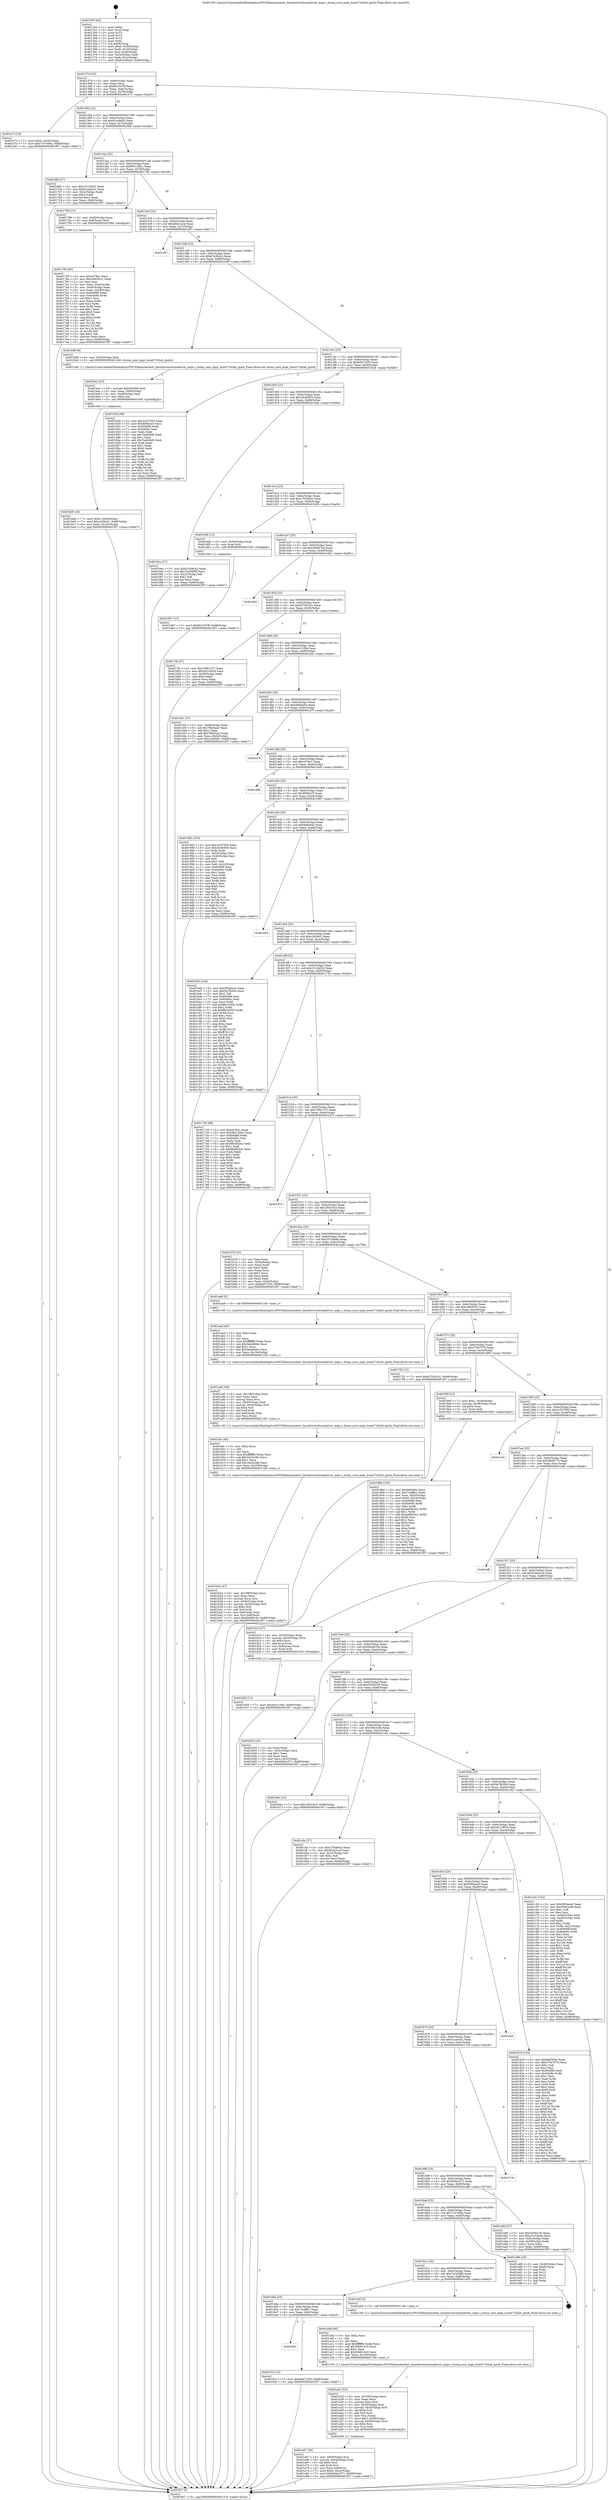 digraph "0x401350" {
  label = "0x401350 (/mnt/c/Users/mathe/Desktop/tcc/POCII/binaries/extr_linuxdriversbcmadriver_mips.c_bcma_core_mips_bcm47162a0_quirk_Final-ollvm.out::main(0))"
  labelloc = "t"
  node[shape=record]

  Entry [label="",width=0.3,height=0.3,shape=circle,fillcolor=black,style=filled]
  "0x40137d" [label="{
     0x40137d [23]\l
     | [instrs]\l
     &nbsp;&nbsp;0x40137d \<+3\>: mov -0x68(%rbp),%eax\l
     &nbsp;&nbsp;0x401380 \<+2\>: mov %eax,%ecx\l
     &nbsp;&nbsp;0x401382 \<+6\>: sub $0x801047ff,%ecx\l
     &nbsp;&nbsp;0x401388 \<+3\>: mov %eax,-0x6c(%rbp)\l
     &nbsp;&nbsp;0x40138b \<+3\>: mov %ecx,-0x70(%rbp)\l
     &nbsp;&nbsp;0x40138e \<+6\>: je 0000000000401e73 \<main+0xb23\>\l
  }"]
  "0x401e73" [label="{
     0x401e73 [19]\l
     | [instrs]\l
     &nbsp;&nbsp;0x401e73 \<+7\>: movl $0x0,-0x30(%rbp)\l
     &nbsp;&nbsp;0x401e7a \<+7\>: movl $0x7107e9fa,-0x68(%rbp)\l
     &nbsp;&nbsp;0x401e81 \<+5\>: jmp 0000000000401f07 \<main+0xbb7\>\l
  }"]
  "0x401394" [label="{
     0x401394 [22]\l
     | [instrs]\l
     &nbsp;&nbsp;0x401394 \<+5\>: jmp 0000000000401399 \<main+0x49\>\l
     &nbsp;&nbsp;0x401399 \<+3\>: mov -0x6c(%rbp),%eax\l
     &nbsp;&nbsp;0x40139c \<+5\>: sub $0x81ec9a43,%eax\l
     &nbsp;&nbsp;0x4013a1 \<+3\>: mov %eax,-0x74(%rbp)\l
     &nbsp;&nbsp;0x4013a4 \<+6\>: je 00000000004016fd \<main+0x3ad\>\l
  }"]
  Exit [label="",width=0.3,height=0.3,shape=circle,fillcolor=black,style=filled,peripheries=2]
  "0x4016fd" [label="{
     0x4016fd [27]\l
     | [instrs]\l
     &nbsp;&nbsp;0x4016fd \<+5\>: mov $0x15124622,%eax\l
     &nbsp;&nbsp;0x401702 \<+5\>: mov $0x61aa4cd1,%ecx\l
     &nbsp;&nbsp;0x401707 \<+3\>: mov -0x2c(%rbp),%edx\l
     &nbsp;&nbsp;0x40170a \<+3\>: cmp $0x2,%edx\l
     &nbsp;&nbsp;0x40170d \<+3\>: cmovne %ecx,%eax\l
     &nbsp;&nbsp;0x401710 \<+3\>: mov %eax,-0x68(%rbp)\l
     &nbsp;&nbsp;0x401713 \<+5\>: jmp 0000000000401f07 \<main+0xbb7\>\l
  }"]
  "0x4013aa" [label="{
     0x4013aa [22]\l
     | [instrs]\l
     &nbsp;&nbsp;0x4013aa \<+5\>: jmp 00000000004013af \<main+0x5f\>\l
     &nbsp;&nbsp;0x4013af \<+3\>: mov -0x6c(%rbp),%eax\l
     &nbsp;&nbsp;0x4013b2 \<+5\>: sub $0x9951282c,%eax\l
     &nbsp;&nbsp;0x4013b7 \<+3\>: mov %eax,-0x78(%rbp)\l
     &nbsp;&nbsp;0x4013ba \<+6\>: je 0000000000401788 \<main+0x438\>\l
  }"]
  "0x401f07" [label="{
     0x401f07 [5]\l
     | [instrs]\l
     &nbsp;&nbsp;0x401f07 \<+5\>: jmp 000000000040137d \<main+0x2d\>\l
  }"]
  "0x401350" [label="{
     0x401350 [45]\l
     | [instrs]\l
     &nbsp;&nbsp;0x401350 \<+1\>: push %rbp\l
     &nbsp;&nbsp;0x401351 \<+3\>: mov %rsp,%rbp\l
     &nbsp;&nbsp;0x401354 \<+2\>: push %r15\l
     &nbsp;&nbsp;0x401356 \<+2\>: push %r14\l
     &nbsp;&nbsp;0x401358 \<+2\>: push %r12\l
     &nbsp;&nbsp;0x40135a \<+1\>: push %rbx\l
     &nbsp;&nbsp;0x40135b \<+7\>: sub $0xf0,%rsp\l
     &nbsp;&nbsp;0x401362 \<+7\>: movl $0x0,-0x30(%rbp)\l
     &nbsp;&nbsp;0x401369 \<+3\>: mov %edi,-0x34(%rbp)\l
     &nbsp;&nbsp;0x40136c \<+4\>: mov %rsi,-0x40(%rbp)\l
     &nbsp;&nbsp;0x401370 \<+3\>: mov -0x34(%rbp),%edi\l
     &nbsp;&nbsp;0x401373 \<+3\>: mov %edi,-0x2c(%rbp)\l
     &nbsp;&nbsp;0x401376 \<+7\>: movl $0x81ec9a43,-0x68(%rbp)\l
  }"]
  "0x401d67" [label="{
     0x401d67 [12]\l
     | [instrs]\l
     &nbsp;&nbsp;0x401d67 \<+7\>: movl $0x801047ff,-0x68(%rbp)\l
     &nbsp;&nbsp;0x401d6e \<+5\>: jmp 0000000000401f07 \<main+0xbb7\>\l
  }"]
  "0x401788" [label="{
     0x401788 [13]\l
     | [instrs]\l
     &nbsp;&nbsp;0x401788 \<+4\>: mov -0x40(%rbp),%rax\l
     &nbsp;&nbsp;0x40178c \<+4\>: mov 0x8(%rax),%rdi\l
     &nbsp;&nbsp;0x401790 \<+5\>: call 0000000000401060 \<atoi@plt\>\l
     | [calls]\l
     &nbsp;&nbsp;0x401060 \{1\} (unknown)\l
  }"]
  "0x4013c0" [label="{
     0x4013c0 [22]\l
     | [instrs]\l
     &nbsp;&nbsp;0x4013c0 \<+5\>: jmp 00000000004013c5 \<main+0x75\>\l
     &nbsp;&nbsp;0x4013c5 \<+3\>: mov -0x6c(%rbp),%eax\l
     &nbsp;&nbsp;0x4013c8 \<+5\>: sub $0xa9b41ace,%eax\l
     &nbsp;&nbsp;0x4013cd \<+3\>: mov %eax,-0x7c(%rbp)\l
     &nbsp;&nbsp;0x4013d0 \<+6\>: je 0000000000401e67 \<main+0xb17\>\l
  }"]
  "0x401d30" [label="{
     0x401d30 [12]\l
     | [instrs]\l
     &nbsp;&nbsp;0x401d30 \<+7\>: movl $0xecb1109a,-0x68(%rbp)\l
     &nbsp;&nbsp;0x401d37 \<+5\>: jmp 0000000000401f07 \<main+0xbb7\>\l
  }"]
  "0x401e67" [label="{
     0x401e67\l
  }", style=dashed]
  "0x4013d6" [label="{
     0x4013d6 [22]\l
     | [instrs]\l
     &nbsp;&nbsp;0x4013d6 \<+5\>: jmp 00000000004013db \<main+0x8b\>\l
     &nbsp;&nbsp;0x4013db \<+3\>: mov -0x6c(%rbp),%eax\l
     &nbsp;&nbsp;0x4013de \<+5\>: sub $0xb7a38cb2,%eax\l
     &nbsp;&nbsp;0x4013e3 \<+3\>: mov %eax,-0x80(%rbp)\l
     &nbsp;&nbsp;0x4013e6 \<+6\>: je 0000000000401b99 \<main+0x849\>\l
  }"]
  "0x401bb9" [label="{
     0x401bb9 [25]\l
     | [instrs]\l
     &nbsp;&nbsp;0x401bb9 \<+7\>: movl $0x0,-0x64(%rbp)\l
     &nbsp;&nbsp;0x401bc0 \<+7\>: movl $0xc2d56d1,-0x68(%rbp)\l
     &nbsp;&nbsp;0x401bc7 \<+6\>: mov %eax,-0x10c(%rbp)\l
     &nbsp;&nbsp;0x401bcd \<+5\>: jmp 0000000000401f07 \<main+0xbb7\>\l
  }"]
  "0x401b99" [label="{
     0x401b99 [9]\l
     | [instrs]\l
     &nbsp;&nbsp;0x401b99 \<+4\>: mov -0x50(%rbp),%rdi\l
     &nbsp;&nbsp;0x401b9d \<+5\>: call 0000000000401240 \<bcma_core_mips_bcm47162a0_quirk\>\l
     | [calls]\l
     &nbsp;&nbsp;0x401240 \{1\} (/mnt/c/Users/mathe/Desktop/tcc/POCII/binaries/extr_linuxdriversbcmadriver_mips.c_bcma_core_mips_bcm47162a0_quirk_Final-ollvm.out::bcma_core_mips_bcm47162a0_quirk)\l
  }"]
  "0x4013ec" [label="{
     0x4013ec [25]\l
     | [instrs]\l
     &nbsp;&nbsp;0x4013ec \<+5\>: jmp 00000000004013f1 \<main+0xa1\>\l
     &nbsp;&nbsp;0x4013f1 \<+3\>: mov -0x6c(%rbp),%eax\l
     &nbsp;&nbsp;0x4013f4 \<+5\>: sub $0xbdd722f5,%eax\l
     &nbsp;&nbsp;0x4013f9 \<+6\>: mov %eax,-0x84(%rbp)\l
     &nbsp;&nbsp;0x4013ff \<+6\>: je 000000000040192b \<main+0x5db\>\l
  }"]
  "0x401ba2" [label="{
     0x401ba2 [23]\l
     | [instrs]\l
     &nbsp;&nbsp;0x401ba2 \<+10\>: movabs $0x4020b6,%rdi\l
     &nbsp;&nbsp;0x401bac \<+3\>: mov %eax,-0x60(%rbp)\l
     &nbsp;&nbsp;0x401baf \<+3\>: mov -0x60(%rbp),%esi\l
     &nbsp;&nbsp;0x401bb2 \<+2\>: mov $0x0,%al\l
     &nbsp;&nbsp;0x401bb4 \<+5\>: call 0000000000401040 \<printf@plt\>\l
     | [calls]\l
     &nbsp;&nbsp;0x401040 \{1\} (unknown)\l
  }"]
  "0x40192b" [label="{
     0x40192b [88]\l
     | [instrs]\l
     &nbsp;&nbsp;0x40192b \<+5\>: mov $0x3c557f30,%eax\l
     &nbsp;&nbsp;0x401930 \<+5\>: mov $0x800b425,%ecx\l
     &nbsp;&nbsp;0x401935 \<+7\>: mov 0x404068,%edx\l
     &nbsp;&nbsp;0x40193c \<+7\>: mov 0x40406c,%esi\l
     &nbsp;&nbsp;0x401943 \<+2\>: mov %edx,%edi\l
     &nbsp;&nbsp;0x401945 \<+6\>: sub $0x7ee8c6d0,%edi\l
     &nbsp;&nbsp;0x40194b \<+3\>: sub $0x1,%edi\l
     &nbsp;&nbsp;0x40194e \<+6\>: add $0x7ee8c6d0,%edi\l
     &nbsp;&nbsp;0x401954 \<+3\>: imul %edi,%edx\l
     &nbsp;&nbsp;0x401957 \<+3\>: and $0x1,%edx\l
     &nbsp;&nbsp;0x40195a \<+3\>: cmp $0x0,%edx\l
     &nbsp;&nbsp;0x40195d \<+4\>: sete %r8b\l
     &nbsp;&nbsp;0x401961 \<+3\>: cmp $0xa,%esi\l
     &nbsp;&nbsp;0x401964 \<+4\>: setl %r9b\l
     &nbsp;&nbsp;0x401968 \<+3\>: mov %r8b,%r10b\l
     &nbsp;&nbsp;0x40196b \<+3\>: and %r9b,%r10b\l
     &nbsp;&nbsp;0x40196e \<+3\>: xor %r9b,%r8b\l
     &nbsp;&nbsp;0x401971 \<+3\>: or %r8b,%r10b\l
     &nbsp;&nbsp;0x401974 \<+4\>: test $0x1,%r10b\l
     &nbsp;&nbsp;0x401978 \<+3\>: cmovne %ecx,%eax\l
     &nbsp;&nbsp;0x40197b \<+3\>: mov %eax,-0x68(%rbp)\l
     &nbsp;&nbsp;0x40197e \<+5\>: jmp 0000000000401f07 \<main+0xbb7\>\l
  }"]
  "0x401405" [label="{
     0x401405 [25]\l
     | [instrs]\l
     &nbsp;&nbsp;0x401405 \<+5\>: jmp 000000000040140a \<main+0xba\>\l
     &nbsp;&nbsp;0x40140a \<+3\>: mov -0x6c(%rbp),%eax\l
     &nbsp;&nbsp;0x40140d \<+5\>: sub $0xc0cd0835,%eax\l
     &nbsp;&nbsp;0x401412 \<+6\>: mov %eax,-0x88(%rbp)\l
     &nbsp;&nbsp;0x401418 \<+6\>: je 00000000004019ea \<main+0x69a\>\l
  }"]
  "0x401b24" [label="{
     0x401b24 [47]\l
     | [instrs]\l
     &nbsp;&nbsp;0x401b24 \<+6\>: mov -0x108(%rbp),%ecx\l
     &nbsp;&nbsp;0x401b2a \<+3\>: imul %eax,%ecx\l
     &nbsp;&nbsp;0x401b2d \<+3\>: movslq %ecx,%rsi\l
     &nbsp;&nbsp;0x401b30 \<+4\>: mov -0x50(%rbp),%rdi\l
     &nbsp;&nbsp;0x401b34 \<+4\>: movslq -0x54(%rbp),%r8\l
     &nbsp;&nbsp;0x401b38 \<+4\>: shl $0x4,%r8\l
     &nbsp;&nbsp;0x401b3c \<+3\>: add %r8,%rdi\l
     &nbsp;&nbsp;0x401b3f \<+4\>: mov 0x8(%rdi),%rdi\l
     &nbsp;&nbsp;0x401b43 \<+4\>: mov %rsi,0x8(%rdi)\l
     &nbsp;&nbsp;0x401b47 \<+7\>: movl $0x494d610e,-0x68(%rbp)\l
     &nbsp;&nbsp;0x401b4e \<+5\>: jmp 0000000000401f07 \<main+0xbb7\>\l
  }"]
  "0x4019ea" [label="{
     0x4019ea [27]\l
     | [instrs]\l
     &nbsp;&nbsp;0x4019ea \<+5\>: mov $0xb7a38cb2,%eax\l
     &nbsp;&nbsp;0x4019ef \<+5\>: mov $0x7a245fd9,%ecx\l
     &nbsp;&nbsp;0x4019f4 \<+3\>: mov -0x22(%rbp),%dl\l
     &nbsp;&nbsp;0x4019f7 \<+3\>: test $0x1,%dl\l
     &nbsp;&nbsp;0x4019fa \<+3\>: cmovne %ecx,%eax\l
     &nbsp;&nbsp;0x4019fd \<+3\>: mov %eax,-0x68(%rbp)\l
     &nbsp;&nbsp;0x401a00 \<+5\>: jmp 0000000000401f07 \<main+0xbb7\>\l
  }"]
  "0x40141e" [label="{
     0x40141e [25]\l
     | [instrs]\l
     &nbsp;&nbsp;0x40141e \<+5\>: jmp 0000000000401423 \<main+0xd3\>\l
     &nbsp;&nbsp;0x401423 \<+3\>: mov -0x6c(%rbp),%eax\l
     &nbsp;&nbsp;0x401426 \<+5\>: sub $0xc703d4e2,%eax\l
     &nbsp;&nbsp;0x40142b \<+6\>: mov %eax,-0x8c(%rbp)\l
     &nbsp;&nbsp;0x401431 \<+6\>: je 0000000000401d5b \<main+0xa0b\>\l
  }"]
  "0x401afc" [label="{
     0x401afc [40]\l
     | [instrs]\l
     &nbsp;&nbsp;0x401afc \<+5\>: mov $0x2,%ecx\l
     &nbsp;&nbsp;0x401b01 \<+1\>: cltd\l
     &nbsp;&nbsp;0x401b02 \<+2\>: idiv %ecx\l
     &nbsp;&nbsp;0x401b04 \<+6\>: imul $0xfffffffe,%edx,%ecx\l
     &nbsp;&nbsp;0x401b0a \<+6\>: sub $0x34c5e28e,%ecx\l
     &nbsp;&nbsp;0x401b10 \<+3\>: add $0x1,%ecx\l
     &nbsp;&nbsp;0x401b13 \<+6\>: add $0x34c5e28e,%ecx\l
     &nbsp;&nbsp;0x401b19 \<+6\>: mov %ecx,-0x108(%rbp)\l
     &nbsp;&nbsp;0x401b1f \<+5\>: call 0000000000401160 \<next_i\>\l
     | [calls]\l
     &nbsp;&nbsp;0x401160 \{1\} (/mnt/c/Users/mathe/Desktop/tcc/POCII/binaries/extr_linuxdriversbcmadriver_mips.c_bcma_core_mips_bcm47162a0_quirk_Final-ollvm.out::next_i)\l
  }"]
  "0x401d5b" [label="{
     0x401d5b [12]\l
     | [instrs]\l
     &nbsp;&nbsp;0x401d5b \<+4\>: mov -0x50(%rbp),%rax\l
     &nbsp;&nbsp;0x401d5f \<+3\>: mov %rax,%rdi\l
     &nbsp;&nbsp;0x401d62 \<+5\>: call 0000000000401030 \<free@plt\>\l
     | [calls]\l
     &nbsp;&nbsp;0x401030 \{1\} (unknown)\l
  }"]
  "0x401437" [label="{
     0x401437 [25]\l
     | [instrs]\l
     &nbsp;&nbsp;0x401437 \<+5\>: jmp 000000000040143c \<main+0xec\>\l
     &nbsp;&nbsp;0x40143c \<+3\>: mov -0x6c(%rbp),%eax\l
     &nbsp;&nbsp;0x40143f \<+5\>: sub $0xc80987ed,%eax\l
     &nbsp;&nbsp;0x401444 \<+6\>: mov %eax,-0x90(%rbp)\l
     &nbsp;&nbsp;0x40144a \<+6\>: je 0000000000401dd2 \<main+0xa82\>\l
  }"]
  "0x401ad5" [label="{
     0x401ad5 [39]\l
     | [instrs]\l
     &nbsp;&nbsp;0x401ad5 \<+6\>: mov -0x104(%rbp),%ecx\l
     &nbsp;&nbsp;0x401adb \<+3\>: imul %eax,%ecx\l
     &nbsp;&nbsp;0x401ade \<+3\>: movslq %ecx,%rsi\l
     &nbsp;&nbsp;0x401ae1 \<+4\>: mov -0x50(%rbp),%rdi\l
     &nbsp;&nbsp;0x401ae5 \<+4\>: movslq -0x54(%rbp),%r8\l
     &nbsp;&nbsp;0x401ae9 \<+4\>: shl $0x4,%r8\l
     &nbsp;&nbsp;0x401aed \<+3\>: add %r8,%rdi\l
     &nbsp;&nbsp;0x401af0 \<+4\>: mov 0x8(%rdi),%rdi\l
     &nbsp;&nbsp;0x401af4 \<+3\>: mov %rsi,(%rdi)\l
     &nbsp;&nbsp;0x401af7 \<+5\>: call 0000000000401160 \<next_i\>\l
     | [calls]\l
     &nbsp;&nbsp;0x401160 \{1\} (/mnt/c/Users/mathe/Desktop/tcc/POCII/binaries/extr_linuxdriversbcmadriver_mips.c_bcma_core_mips_bcm47162a0_quirk_Final-ollvm.out::next_i)\l
  }"]
  "0x401dd2" [label="{
     0x401dd2\l
  }", style=dashed]
  "0x401450" [label="{
     0x401450 [25]\l
     | [instrs]\l
     &nbsp;&nbsp;0x401450 \<+5\>: jmp 0000000000401455 \<main+0x105\>\l
     &nbsp;&nbsp;0x401455 \<+3\>: mov -0x6c(%rbp),%eax\l
     &nbsp;&nbsp;0x401458 \<+5\>: sub $0xd733b1b1,%eax\l
     &nbsp;&nbsp;0x40145d \<+6\>: mov %eax,-0x94(%rbp)\l
     &nbsp;&nbsp;0x401463 \<+6\>: je 00000000004017fe \<main+0x4ae\>\l
  }"]
  "0x401aad" [label="{
     0x401aad [40]\l
     | [instrs]\l
     &nbsp;&nbsp;0x401aad \<+5\>: mov $0x2,%ecx\l
     &nbsp;&nbsp;0x401ab2 \<+1\>: cltd\l
     &nbsp;&nbsp;0x401ab3 \<+2\>: idiv %ecx\l
     &nbsp;&nbsp;0x401ab5 \<+6\>: imul $0xfffffffe,%edx,%ecx\l
     &nbsp;&nbsp;0x401abb \<+6\>: sub $0x3ebd6b0e,%ecx\l
     &nbsp;&nbsp;0x401ac1 \<+3\>: add $0x1,%ecx\l
     &nbsp;&nbsp;0x401ac4 \<+6\>: add $0x3ebd6b0e,%ecx\l
     &nbsp;&nbsp;0x401aca \<+6\>: mov %ecx,-0x104(%rbp)\l
     &nbsp;&nbsp;0x401ad0 \<+5\>: call 0000000000401160 \<next_i\>\l
     | [calls]\l
     &nbsp;&nbsp;0x401160 \{1\} (/mnt/c/Users/mathe/Desktop/tcc/POCII/binaries/extr_linuxdriversbcmadriver_mips.c_bcma_core_mips_bcm47162a0_quirk_Final-ollvm.out::next_i)\l
  }"]
  "0x4017fe" [label="{
     0x4017fe [27]\l
     | [instrs]\l
     &nbsp;&nbsp;0x4017fe \<+5\>: mov $0x159b1107,%eax\l
     &nbsp;&nbsp;0x401803 \<+5\>: mov $0x5d1c3618,%ecx\l
     &nbsp;&nbsp;0x401808 \<+3\>: mov -0x28(%rbp),%edx\l
     &nbsp;&nbsp;0x40180b \<+3\>: cmp $0x0,%edx\l
     &nbsp;&nbsp;0x40180e \<+3\>: cmove %ecx,%eax\l
     &nbsp;&nbsp;0x401811 \<+3\>: mov %eax,-0x68(%rbp)\l
     &nbsp;&nbsp;0x401814 \<+5\>: jmp 0000000000401f07 \<main+0xbb7\>\l
  }"]
  "0x401469" [label="{
     0x401469 [25]\l
     | [instrs]\l
     &nbsp;&nbsp;0x401469 \<+5\>: jmp 000000000040146e \<main+0x11e\>\l
     &nbsp;&nbsp;0x40146e \<+3\>: mov -0x6c(%rbp),%eax\l
     &nbsp;&nbsp;0x401471 \<+5\>: sub $0xecb1109a,%eax\l
     &nbsp;&nbsp;0x401476 \<+6\>: mov %eax,-0x98(%rbp)\l
     &nbsp;&nbsp;0x40147c \<+6\>: je 0000000000401d3c \<main+0x9ec\>\l
  }"]
  "0x401a67" [label="{
     0x401a67 [38]\l
     | [instrs]\l
     &nbsp;&nbsp;0x401a67 \<+4\>: mov -0x50(%rbp),%rsi\l
     &nbsp;&nbsp;0x401a6b \<+4\>: movslq -0x54(%rbp),%rdi\l
     &nbsp;&nbsp;0x401a6f \<+4\>: shl $0x4,%rdi\l
     &nbsp;&nbsp;0x401a73 \<+3\>: add %rdi,%rsi\l
     &nbsp;&nbsp;0x401a76 \<+4\>: mov %rax,0x8(%rsi)\l
     &nbsp;&nbsp;0x401a7a \<+7\>: movl $0x0,-0x5c(%rbp)\l
     &nbsp;&nbsp;0x401a81 \<+7\>: movl $0x649a1071,-0x68(%rbp)\l
     &nbsp;&nbsp;0x401a88 \<+5\>: jmp 0000000000401f07 \<main+0xbb7\>\l
  }"]
  "0x401d3c" [label="{
     0x401d3c [31]\l
     | [instrs]\l
     &nbsp;&nbsp;0x401d3c \<+3\>: mov -0x64(%rbp),%eax\l
     &nbsp;&nbsp;0x401d3f \<+5\>: sub $0x7f6d5aa3,%eax\l
     &nbsp;&nbsp;0x401d44 \<+3\>: add $0x1,%eax\l
     &nbsp;&nbsp;0x401d47 \<+5\>: add $0x7f6d5aa3,%eax\l
     &nbsp;&nbsp;0x401d4c \<+3\>: mov %eax,-0x64(%rbp)\l
     &nbsp;&nbsp;0x401d4f \<+7\>: movl $0xc2d56d1,-0x68(%rbp)\l
     &nbsp;&nbsp;0x401d56 \<+5\>: jmp 0000000000401f07 \<main+0xbb7\>\l
  }"]
  "0x401482" [label="{
     0x401482 [25]\l
     | [instrs]\l
     &nbsp;&nbsp;0x401482 \<+5\>: jmp 0000000000401487 \<main+0x137\>\l
     &nbsp;&nbsp;0x401487 \<+3\>: mov -0x6c(%rbp),%eax\l
     &nbsp;&nbsp;0x40148a \<+5\>: sub $0xefd56abe,%eax\l
     &nbsp;&nbsp;0x40148f \<+6\>: mov %eax,-0x9c(%rbp)\l
     &nbsp;&nbsp;0x401495 \<+6\>: je 0000000000401d7f \<main+0xa2f\>\l
  }"]
  "0x401a32" [label="{
     0x401a32 [53]\l
     | [instrs]\l
     &nbsp;&nbsp;0x401a32 \<+6\>: mov -0x100(%rbp),%ecx\l
     &nbsp;&nbsp;0x401a38 \<+3\>: imul %eax,%ecx\l
     &nbsp;&nbsp;0x401a3b \<+3\>: movslq %ecx,%rsi\l
     &nbsp;&nbsp;0x401a3e \<+4\>: mov -0x50(%rbp),%rdi\l
     &nbsp;&nbsp;0x401a42 \<+4\>: movslq -0x54(%rbp),%r8\l
     &nbsp;&nbsp;0x401a46 \<+4\>: shl $0x4,%r8\l
     &nbsp;&nbsp;0x401a4a \<+3\>: add %r8,%rdi\l
     &nbsp;&nbsp;0x401a4d \<+3\>: mov %rsi,(%rdi)\l
     &nbsp;&nbsp;0x401a50 \<+7\>: movl $0x1,-0x58(%rbp)\l
     &nbsp;&nbsp;0x401a57 \<+4\>: movslq -0x58(%rbp),%rsi\l
     &nbsp;&nbsp;0x401a5b \<+4\>: shl $0x4,%rsi\l
     &nbsp;&nbsp;0x401a5f \<+3\>: mov %rsi,%rdi\l
     &nbsp;&nbsp;0x401a62 \<+5\>: call 0000000000401050 \<malloc@plt\>\l
     | [calls]\l
     &nbsp;&nbsp;0x401050 \{1\} (unknown)\l
  }"]
  "0x401d7f" [label="{
     0x401d7f\l
  }", style=dashed]
  "0x40149b" [label="{
     0x40149b [25]\l
     | [instrs]\l
     &nbsp;&nbsp;0x40149b \<+5\>: jmp 00000000004014a0 \<main+0x150\>\l
     &nbsp;&nbsp;0x4014a0 \<+3\>: mov -0x6c(%rbp),%eax\l
     &nbsp;&nbsp;0x4014a3 \<+5\>: sub $0xc979e1,%eax\l
     &nbsp;&nbsp;0x4014a8 \<+6\>: mov %eax,-0xa0(%rbp)\l
     &nbsp;&nbsp;0x4014ae \<+6\>: je 0000000000401e99 \<main+0xb49\>\l
  }"]
  "0x401a0a" [label="{
     0x401a0a [40]\l
     | [instrs]\l
     &nbsp;&nbsp;0x401a0a \<+5\>: mov $0x2,%ecx\l
     &nbsp;&nbsp;0x401a0f \<+1\>: cltd\l
     &nbsp;&nbsp;0x401a10 \<+2\>: idiv %ecx\l
     &nbsp;&nbsp;0x401a12 \<+6\>: imul $0xfffffffe,%edx,%ecx\l
     &nbsp;&nbsp;0x401a18 \<+6\>: sub $0x50b8141d,%ecx\l
     &nbsp;&nbsp;0x401a1e \<+3\>: add $0x1,%ecx\l
     &nbsp;&nbsp;0x401a21 \<+6\>: add $0x50b8141d,%ecx\l
     &nbsp;&nbsp;0x401a27 \<+6\>: mov %ecx,-0x100(%rbp)\l
     &nbsp;&nbsp;0x401a2d \<+5\>: call 0000000000401160 \<next_i\>\l
     | [calls]\l
     &nbsp;&nbsp;0x401160 \{1\} (/mnt/c/Users/mathe/Desktop/tcc/POCII/binaries/extr_linuxdriversbcmadriver_mips.c_bcma_core_mips_bcm47162a0_quirk_Final-ollvm.out::next_i)\l
  }"]
  "0x401e99" [label="{
     0x401e99\l
  }", style=dashed]
  "0x4014b4" [label="{
     0x4014b4 [25]\l
     | [instrs]\l
     &nbsp;&nbsp;0x4014b4 \<+5\>: jmp 00000000004014b9 \<main+0x169\>\l
     &nbsp;&nbsp;0x4014b9 \<+3\>: mov -0x6c(%rbp),%eax\l
     &nbsp;&nbsp;0x4014bc \<+5\>: sub $0x800b425,%eax\l
     &nbsp;&nbsp;0x4014c1 \<+6\>: mov %eax,-0xa4(%rbp)\l
     &nbsp;&nbsp;0x4014c7 \<+6\>: je 0000000000401983 \<main+0x633\>\l
  }"]
  "0x4016f3" [label="{
     0x4016f3\l
  }", style=dashed]
  "0x401983" [label="{
     0x401983 [103]\l
     | [instrs]\l
     &nbsp;&nbsp;0x401983 \<+5\>: mov $0x3c557f30,%eax\l
     &nbsp;&nbsp;0x401988 \<+5\>: mov $0xc0cd0835,%ecx\l
     &nbsp;&nbsp;0x40198d \<+2\>: xor %edx,%edx\l
     &nbsp;&nbsp;0x40198f \<+3\>: mov -0x54(%rbp),%esi\l
     &nbsp;&nbsp;0x401992 \<+3\>: cmp -0x48(%rbp),%esi\l
     &nbsp;&nbsp;0x401995 \<+4\>: setl %dil\l
     &nbsp;&nbsp;0x401999 \<+4\>: and $0x1,%dil\l
     &nbsp;&nbsp;0x40199d \<+4\>: mov %dil,-0x22(%rbp)\l
     &nbsp;&nbsp;0x4019a1 \<+7\>: mov 0x404068,%esi\l
     &nbsp;&nbsp;0x4019a8 \<+8\>: mov 0x40406c,%r8d\l
     &nbsp;&nbsp;0x4019b0 \<+3\>: sub $0x1,%edx\l
     &nbsp;&nbsp;0x4019b3 \<+3\>: mov %esi,%r9d\l
     &nbsp;&nbsp;0x4019b6 \<+3\>: add %edx,%r9d\l
     &nbsp;&nbsp;0x4019b9 \<+4\>: imul %r9d,%esi\l
     &nbsp;&nbsp;0x4019bd \<+3\>: and $0x1,%esi\l
     &nbsp;&nbsp;0x4019c0 \<+3\>: cmp $0x0,%esi\l
     &nbsp;&nbsp;0x4019c3 \<+4\>: sete %dil\l
     &nbsp;&nbsp;0x4019c7 \<+4\>: cmp $0xa,%r8d\l
     &nbsp;&nbsp;0x4019cb \<+4\>: setl %r10b\l
     &nbsp;&nbsp;0x4019cf \<+3\>: mov %dil,%r11b\l
     &nbsp;&nbsp;0x4019d2 \<+3\>: and %r10b,%r11b\l
     &nbsp;&nbsp;0x4019d5 \<+3\>: xor %r10b,%dil\l
     &nbsp;&nbsp;0x4019d8 \<+3\>: or %dil,%r11b\l
     &nbsp;&nbsp;0x4019db \<+4\>: test $0x1,%r11b\l
     &nbsp;&nbsp;0x4019df \<+3\>: cmovne %ecx,%eax\l
     &nbsp;&nbsp;0x4019e2 \<+3\>: mov %eax,-0x68(%rbp)\l
     &nbsp;&nbsp;0x4019e5 \<+5\>: jmp 0000000000401f07 \<main+0xbb7\>\l
  }"]
  "0x4014cd" [label="{
     0x4014cd [25]\l
     | [instrs]\l
     &nbsp;&nbsp;0x4014cd \<+5\>: jmp 00000000004014d2 \<main+0x182\>\l
     &nbsp;&nbsp;0x4014d2 \<+3\>: mov -0x6c(%rbp),%eax\l
     &nbsp;&nbsp;0x4014d5 \<+5\>: sub $0x9a8364c,%eax\l
     &nbsp;&nbsp;0x4014da \<+6\>: mov %eax,-0xa8(%rbp)\l
     &nbsp;&nbsp;0x4014e0 \<+6\>: je 0000000000401eb5 \<main+0xb65\>\l
  }"]
  "0x40191f" [label="{
     0x40191f [12]\l
     | [instrs]\l
     &nbsp;&nbsp;0x40191f \<+7\>: movl $0xbdd722f5,-0x68(%rbp)\l
     &nbsp;&nbsp;0x401926 \<+5\>: jmp 0000000000401f07 \<main+0xbb7\>\l
  }"]
  "0x401eb5" [label="{
     0x401eb5\l
  }", style=dashed]
  "0x4014e6" [label="{
     0x4014e6 [25]\l
     | [instrs]\l
     &nbsp;&nbsp;0x4014e6 \<+5\>: jmp 00000000004014eb \<main+0x19b\>\l
     &nbsp;&nbsp;0x4014eb \<+3\>: mov -0x6c(%rbp),%eax\l
     &nbsp;&nbsp;0x4014ee \<+5\>: sub $0xc2d56d1,%eax\l
     &nbsp;&nbsp;0x4014f3 \<+6\>: mov %eax,-0xac(%rbp)\l
     &nbsp;&nbsp;0x4014f9 \<+6\>: je 0000000000401bd2 \<main+0x882\>\l
  }"]
  "0x4016da" [label="{
     0x4016da [25]\l
     | [instrs]\l
     &nbsp;&nbsp;0x4016da \<+5\>: jmp 00000000004016df \<main+0x38f\>\l
     &nbsp;&nbsp;0x4016df \<+3\>: mov -0x6c(%rbp),%eax\l
     &nbsp;&nbsp;0x4016e2 \<+5\>: sub $0x7cc8ffc1,%eax\l
     &nbsp;&nbsp;0x4016e7 \<+6\>: mov %eax,-0xfc(%rbp)\l
     &nbsp;&nbsp;0x4016ed \<+6\>: je 000000000040191f \<main+0x5cf\>\l
  }"]
  "0x401bd2" [label="{
     0x401bd2 [144]\l
     | [instrs]\l
     &nbsp;&nbsp;0x401bd2 \<+5\>: mov $0x5f55eea2,%eax\l
     &nbsp;&nbsp;0x401bd7 \<+5\>: mov $0x5a7fb304,%ecx\l
     &nbsp;&nbsp;0x401bdc \<+2\>: mov $0x1,%dl\l
     &nbsp;&nbsp;0x401bde \<+7\>: mov 0x404068,%esi\l
     &nbsp;&nbsp;0x401be5 \<+7\>: mov 0x40406c,%edi\l
     &nbsp;&nbsp;0x401bec \<+3\>: mov %esi,%r8d\l
     &nbsp;&nbsp;0x401bef \<+7\>: add $0xf8e1b505,%r8d\l
     &nbsp;&nbsp;0x401bf6 \<+4\>: sub $0x1,%r8d\l
     &nbsp;&nbsp;0x401bfa \<+7\>: sub $0xf8e1b505,%r8d\l
     &nbsp;&nbsp;0x401c01 \<+4\>: imul %r8d,%esi\l
     &nbsp;&nbsp;0x401c05 \<+3\>: and $0x1,%esi\l
     &nbsp;&nbsp;0x401c08 \<+3\>: cmp $0x0,%esi\l
     &nbsp;&nbsp;0x401c0b \<+4\>: sete %r9b\l
     &nbsp;&nbsp;0x401c0f \<+3\>: cmp $0xa,%edi\l
     &nbsp;&nbsp;0x401c12 \<+4\>: setl %r10b\l
     &nbsp;&nbsp;0x401c16 \<+3\>: mov %r9b,%r11b\l
     &nbsp;&nbsp;0x401c19 \<+4\>: xor $0xff,%r11b\l
     &nbsp;&nbsp;0x401c1d \<+3\>: mov %r10b,%bl\l
     &nbsp;&nbsp;0x401c20 \<+3\>: xor $0xff,%bl\l
     &nbsp;&nbsp;0x401c23 \<+3\>: xor $0x1,%dl\l
     &nbsp;&nbsp;0x401c26 \<+3\>: mov %r11b,%r14b\l
     &nbsp;&nbsp;0x401c29 \<+4\>: and $0xff,%r14b\l
     &nbsp;&nbsp;0x401c2d \<+3\>: and %dl,%r9b\l
     &nbsp;&nbsp;0x401c30 \<+3\>: mov %bl,%r15b\l
     &nbsp;&nbsp;0x401c33 \<+4\>: and $0xff,%r15b\l
     &nbsp;&nbsp;0x401c37 \<+3\>: and %dl,%r10b\l
     &nbsp;&nbsp;0x401c3a \<+3\>: or %r9b,%r14b\l
     &nbsp;&nbsp;0x401c3d \<+3\>: or %r10b,%r15b\l
     &nbsp;&nbsp;0x401c40 \<+3\>: xor %r15b,%r14b\l
     &nbsp;&nbsp;0x401c43 \<+3\>: or %bl,%r11b\l
     &nbsp;&nbsp;0x401c46 \<+4\>: xor $0xff,%r11b\l
     &nbsp;&nbsp;0x401c4a \<+3\>: or $0x1,%dl\l
     &nbsp;&nbsp;0x401c4d \<+3\>: and %dl,%r11b\l
     &nbsp;&nbsp;0x401c50 \<+3\>: or %r11b,%r14b\l
     &nbsp;&nbsp;0x401c53 \<+4\>: test $0x1,%r14b\l
     &nbsp;&nbsp;0x401c57 \<+3\>: cmovne %ecx,%eax\l
     &nbsp;&nbsp;0x401c5a \<+3\>: mov %eax,-0x68(%rbp)\l
     &nbsp;&nbsp;0x401c5d \<+5\>: jmp 0000000000401f07 \<main+0xbb7\>\l
  }"]
  "0x4014ff" [label="{
     0x4014ff [25]\l
     | [instrs]\l
     &nbsp;&nbsp;0x4014ff \<+5\>: jmp 0000000000401504 \<main+0x1b4\>\l
     &nbsp;&nbsp;0x401504 \<+3\>: mov -0x6c(%rbp),%eax\l
     &nbsp;&nbsp;0x401507 \<+5\>: sub $0x15124622,%eax\l
     &nbsp;&nbsp;0x40150c \<+6\>: mov %eax,-0xb0(%rbp)\l
     &nbsp;&nbsp;0x401512 \<+6\>: je 0000000000401730 \<main+0x3e0\>\l
  }"]
  "0x401a05" [label="{
     0x401a05 [5]\l
     | [instrs]\l
     &nbsp;&nbsp;0x401a05 \<+5\>: call 0000000000401160 \<next_i\>\l
     | [calls]\l
     &nbsp;&nbsp;0x401160 \{1\} (/mnt/c/Users/mathe/Desktop/tcc/POCII/binaries/extr_linuxdriversbcmadriver_mips.c_bcma_core_mips_bcm47162a0_quirk_Final-ollvm.out::next_i)\l
  }"]
  "0x401730" [label="{
     0x401730 [88]\l
     | [instrs]\l
     &nbsp;&nbsp;0x401730 \<+5\>: mov $0xc979e1,%eax\l
     &nbsp;&nbsp;0x401735 \<+5\>: mov $0x9951282c,%ecx\l
     &nbsp;&nbsp;0x40173a \<+7\>: mov 0x404068,%edx\l
     &nbsp;&nbsp;0x401741 \<+7\>: mov 0x40406c,%esi\l
     &nbsp;&nbsp;0x401748 \<+2\>: mov %edx,%edi\l
     &nbsp;&nbsp;0x40174a \<+6\>: add $0x884562dc,%edi\l
     &nbsp;&nbsp;0x401750 \<+3\>: sub $0x1,%edi\l
     &nbsp;&nbsp;0x401753 \<+6\>: sub $0x884562dc,%edi\l
     &nbsp;&nbsp;0x401759 \<+3\>: imul %edi,%edx\l
     &nbsp;&nbsp;0x40175c \<+3\>: and $0x1,%edx\l
     &nbsp;&nbsp;0x40175f \<+3\>: cmp $0x0,%edx\l
     &nbsp;&nbsp;0x401762 \<+4\>: sete %r8b\l
     &nbsp;&nbsp;0x401766 \<+3\>: cmp $0xa,%esi\l
     &nbsp;&nbsp;0x401769 \<+4\>: setl %r9b\l
     &nbsp;&nbsp;0x40176d \<+3\>: mov %r8b,%r10b\l
     &nbsp;&nbsp;0x401770 \<+3\>: and %r9b,%r10b\l
     &nbsp;&nbsp;0x401773 \<+3\>: xor %r9b,%r8b\l
     &nbsp;&nbsp;0x401776 \<+3\>: or %r8b,%r10b\l
     &nbsp;&nbsp;0x401779 \<+4\>: test $0x1,%r10b\l
     &nbsp;&nbsp;0x40177d \<+3\>: cmovne %ecx,%eax\l
     &nbsp;&nbsp;0x401780 \<+3\>: mov %eax,-0x68(%rbp)\l
     &nbsp;&nbsp;0x401783 \<+5\>: jmp 0000000000401f07 \<main+0xbb7\>\l
  }"]
  "0x401518" [label="{
     0x401518 [25]\l
     | [instrs]\l
     &nbsp;&nbsp;0x401518 \<+5\>: jmp 000000000040151d \<main+0x1cd\>\l
     &nbsp;&nbsp;0x40151d \<+3\>: mov -0x6c(%rbp),%eax\l
     &nbsp;&nbsp;0x401520 \<+5\>: sub $0x159b1107,%eax\l
     &nbsp;&nbsp;0x401525 \<+6\>: mov %eax,-0xb4(%rbp)\l
     &nbsp;&nbsp;0x40152b \<+6\>: je 0000000000401d73 \<main+0xa23\>\l
  }"]
  "0x401795" [label="{
     0x401795 [93]\l
     | [instrs]\l
     &nbsp;&nbsp;0x401795 \<+5\>: mov $0xc979e1,%ecx\l
     &nbsp;&nbsp;0x40179a \<+5\>: mov $0x3483f331,%edx\l
     &nbsp;&nbsp;0x40179f \<+2\>: xor %esi,%esi\l
     &nbsp;&nbsp;0x4017a1 \<+3\>: mov %eax,-0x44(%rbp)\l
     &nbsp;&nbsp;0x4017a4 \<+3\>: mov -0x44(%rbp),%eax\l
     &nbsp;&nbsp;0x4017a7 \<+3\>: mov %eax,-0x28(%rbp)\l
     &nbsp;&nbsp;0x4017aa \<+7\>: mov 0x404068,%eax\l
     &nbsp;&nbsp;0x4017b1 \<+8\>: mov 0x40406c,%r8d\l
     &nbsp;&nbsp;0x4017b9 \<+3\>: sub $0x1,%esi\l
     &nbsp;&nbsp;0x4017bc \<+3\>: mov %eax,%r9d\l
     &nbsp;&nbsp;0x4017bf \<+3\>: add %esi,%r9d\l
     &nbsp;&nbsp;0x4017c2 \<+4\>: imul %r9d,%eax\l
     &nbsp;&nbsp;0x4017c6 \<+3\>: and $0x1,%eax\l
     &nbsp;&nbsp;0x4017c9 \<+3\>: cmp $0x0,%eax\l
     &nbsp;&nbsp;0x4017cc \<+4\>: sete %r10b\l
     &nbsp;&nbsp;0x4017d0 \<+4\>: cmp $0xa,%r8d\l
     &nbsp;&nbsp;0x4017d4 \<+4\>: setl %r11b\l
     &nbsp;&nbsp;0x4017d8 \<+3\>: mov %r10b,%bl\l
     &nbsp;&nbsp;0x4017db \<+3\>: and %r11b,%bl\l
     &nbsp;&nbsp;0x4017de \<+3\>: xor %r11b,%r10b\l
     &nbsp;&nbsp;0x4017e1 \<+3\>: or %r10b,%bl\l
     &nbsp;&nbsp;0x4017e4 \<+3\>: test $0x1,%bl\l
     &nbsp;&nbsp;0x4017e7 \<+3\>: cmovne %edx,%ecx\l
     &nbsp;&nbsp;0x4017ea \<+3\>: mov %ecx,-0x68(%rbp)\l
     &nbsp;&nbsp;0x4017ed \<+5\>: jmp 0000000000401f07 \<main+0xbb7\>\l
  }"]
  "0x4016c1" [label="{
     0x4016c1 [25]\l
     | [instrs]\l
     &nbsp;&nbsp;0x4016c1 \<+5\>: jmp 00000000004016c6 \<main+0x376\>\l
     &nbsp;&nbsp;0x4016c6 \<+3\>: mov -0x6c(%rbp),%eax\l
     &nbsp;&nbsp;0x4016c9 \<+5\>: sub $0x7a245fd9,%eax\l
     &nbsp;&nbsp;0x4016ce \<+6\>: mov %eax,-0xf8(%rbp)\l
     &nbsp;&nbsp;0x4016d4 \<+6\>: je 0000000000401a05 \<main+0x6b5\>\l
  }"]
  "0x401d73" [label="{
     0x401d73\l
  }", style=dashed]
  "0x401531" [label="{
     0x401531 [25]\l
     | [instrs]\l
     &nbsp;&nbsp;0x401531 \<+5\>: jmp 0000000000401536 \<main+0x1e6\>\l
     &nbsp;&nbsp;0x401536 \<+3\>: mov -0x6c(%rbp),%eax\l
     &nbsp;&nbsp;0x401539 \<+5\>: sub $0x1f9318c5,%eax\l
     &nbsp;&nbsp;0x40153e \<+6\>: mov %eax,-0xb8(%rbp)\l
     &nbsp;&nbsp;0x401544 \<+6\>: je 0000000000401b78 \<main+0x828\>\l
  }"]
  "0x401e86" [label="{
     0x401e86 [19]\l
     | [instrs]\l
     &nbsp;&nbsp;0x401e86 \<+3\>: mov -0x30(%rbp),%eax\l
     &nbsp;&nbsp;0x401e89 \<+7\>: add $0xf0,%rsp\l
     &nbsp;&nbsp;0x401e90 \<+1\>: pop %rbx\l
     &nbsp;&nbsp;0x401e91 \<+2\>: pop %r12\l
     &nbsp;&nbsp;0x401e93 \<+2\>: pop %r14\l
     &nbsp;&nbsp;0x401e95 \<+2\>: pop %r15\l
     &nbsp;&nbsp;0x401e97 \<+1\>: pop %rbp\l
     &nbsp;&nbsp;0x401e98 \<+1\>: ret\l
  }"]
  "0x401b78" [label="{
     0x401b78 [33]\l
     | [instrs]\l
     &nbsp;&nbsp;0x401b78 \<+2\>: xor %eax,%eax\l
     &nbsp;&nbsp;0x401b7a \<+3\>: mov -0x54(%rbp),%ecx\l
     &nbsp;&nbsp;0x401b7d \<+2\>: mov %eax,%edx\l
     &nbsp;&nbsp;0x401b7f \<+2\>: sub %ecx,%edx\l
     &nbsp;&nbsp;0x401b81 \<+2\>: mov %eax,%ecx\l
     &nbsp;&nbsp;0x401b83 \<+3\>: sub $0x1,%ecx\l
     &nbsp;&nbsp;0x401b86 \<+2\>: add %ecx,%edx\l
     &nbsp;&nbsp;0x401b88 \<+2\>: sub %edx,%eax\l
     &nbsp;&nbsp;0x401b8a \<+3\>: mov %eax,-0x54(%rbp)\l
     &nbsp;&nbsp;0x401b8d \<+7\>: movl $0xbdd722f5,-0x68(%rbp)\l
     &nbsp;&nbsp;0x401b94 \<+5\>: jmp 0000000000401f07 \<main+0xbb7\>\l
  }"]
  "0x40154a" [label="{
     0x40154a [25]\l
     | [instrs]\l
     &nbsp;&nbsp;0x40154a \<+5\>: jmp 000000000040154f \<main+0x1ff\>\l
     &nbsp;&nbsp;0x40154f \<+3\>: mov -0x6c(%rbp),%eax\l
     &nbsp;&nbsp;0x401552 \<+5\>: sub $0x25154ada,%eax\l
     &nbsp;&nbsp;0x401557 \<+6\>: mov %eax,-0xbc(%rbp)\l
     &nbsp;&nbsp;0x40155d \<+6\>: je 0000000000401aa8 \<main+0x758\>\l
  }"]
  "0x4016a8" [label="{
     0x4016a8 [25]\l
     | [instrs]\l
     &nbsp;&nbsp;0x4016a8 \<+5\>: jmp 00000000004016ad \<main+0x35d\>\l
     &nbsp;&nbsp;0x4016ad \<+3\>: mov -0x6c(%rbp),%eax\l
     &nbsp;&nbsp;0x4016b0 \<+5\>: sub $0x7107e9fa,%eax\l
     &nbsp;&nbsp;0x4016b5 \<+6\>: mov %eax,-0xf4(%rbp)\l
     &nbsp;&nbsp;0x4016bb \<+6\>: je 0000000000401e86 \<main+0xb36\>\l
  }"]
  "0x401aa8" [label="{
     0x401aa8 [5]\l
     | [instrs]\l
     &nbsp;&nbsp;0x401aa8 \<+5\>: call 0000000000401160 \<next_i\>\l
     | [calls]\l
     &nbsp;&nbsp;0x401160 \{1\} (/mnt/c/Users/mathe/Desktop/tcc/POCII/binaries/extr_linuxdriversbcmadriver_mips.c_bcma_core_mips_bcm47162a0_quirk_Final-ollvm.out::next_i)\l
  }"]
  "0x401563" [label="{
     0x401563 [25]\l
     | [instrs]\l
     &nbsp;&nbsp;0x401563 \<+5\>: jmp 0000000000401568 \<main+0x218\>\l
     &nbsp;&nbsp;0x401568 \<+3\>: mov -0x6c(%rbp),%eax\l
     &nbsp;&nbsp;0x40156b \<+5\>: sub $0x3483f331,%eax\l
     &nbsp;&nbsp;0x401570 \<+6\>: mov %eax,-0xc0(%rbp)\l
     &nbsp;&nbsp;0x401576 \<+6\>: je 00000000004017f2 \<main+0x4a2\>\l
  }"]
  "0x401a8d" [label="{
     0x401a8d [27]\l
     | [instrs]\l
     &nbsp;&nbsp;0x401a8d \<+5\>: mov $0x542f2e35,%eax\l
     &nbsp;&nbsp;0x401a92 \<+5\>: mov $0x25154ada,%ecx\l
     &nbsp;&nbsp;0x401a97 \<+3\>: mov -0x5c(%rbp),%edx\l
     &nbsp;&nbsp;0x401a9a \<+3\>: cmp -0x58(%rbp),%edx\l
     &nbsp;&nbsp;0x401a9d \<+3\>: cmovl %ecx,%eax\l
     &nbsp;&nbsp;0x401aa0 \<+3\>: mov %eax,-0x68(%rbp)\l
     &nbsp;&nbsp;0x401aa3 \<+5\>: jmp 0000000000401f07 \<main+0xbb7\>\l
  }"]
  "0x4017f2" [label="{
     0x4017f2 [12]\l
     | [instrs]\l
     &nbsp;&nbsp;0x4017f2 \<+7\>: movl $0xd733b1b1,-0x68(%rbp)\l
     &nbsp;&nbsp;0x4017f9 \<+5\>: jmp 0000000000401f07 \<main+0xbb7\>\l
  }"]
  "0x40157c" [label="{
     0x40157c [25]\l
     | [instrs]\l
     &nbsp;&nbsp;0x40157c \<+5\>: jmp 0000000000401581 \<main+0x231\>\l
     &nbsp;&nbsp;0x401581 \<+3\>: mov -0x6c(%rbp),%eax\l
     &nbsp;&nbsp;0x401584 \<+5\>: sub $0x370e7570,%eax\l
     &nbsp;&nbsp;0x401589 \<+6\>: mov %eax,-0xc4(%rbp)\l
     &nbsp;&nbsp;0x40158f \<+6\>: je 000000000040189f \<main+0x54f\>\l
  }"]
  "0x40168f" [label="{
     0x40168f [25]\l
     | [instrs]\l
     &nbsp;&nbsp;0x40168f \<+5\>: jmp 0000000000401694 \<main+0x344\>\l
     &nbsp;&nbsp;0x401694 \<+3\>: mov -0x6c(%rbp),%eax\l
     &nbsp;&nbsp;0x401697 \<+5\>: sub $0x649a1071,%eax\l
     &nbsp;&nbsp;0x40169c \<+6\>: mov %eax,-0xf0(%rbp)\l
     &nbsp;&nbsp;0x4016a2 \<+6\>: je 0000000000401a8d \<main+0x73d\>\l
  }"]
  "0x40189f" [label="{
     0x40189f [23]\l
     | [instrs]\l
     &nbsp;&nbsp;0x40189f \<+7\>: movl $0x1,-0x48(%rbp)\l
     &nbsp;&nbsp;0x4018a6 \<+4\>: movslq -0x48(%rbp),%rax\l
     &nbsp;&nbsp;0x4018aa \<+4\>: shl $0x4,%rax\l
     &nbsp;&nbsp;0x4018ae \<+3\>: mov %rax,%rdi\l
     &nbsp;&nbsp;0x4018b1 \<+5\>: call 0000000000401050 \<malloc@plt\>\l
     | [calls]\l
     &nbsp;&nbsp;0x401050 \{1\} (unknown)\l
  }"]
  "0x401595" [label="{
     0x401595 [25]\l
     | [instrs]\l
     &nbsp;&nbsp;0x401595 \<+5\>: jmp 000000000040159a \<main+0x24a\>\l
     &nbsp;&nbsp;0x40159a \<+3\>: mov -0x6c(%rbp),%eax\l
     &nbsp;&nbsp;0x40159d \<+5\>: sub $0x3c557f30,%eax\l
     &nbsp;&nbsp;0x4015a2 \<+6\>: mov %eax,-0xc8(%rbp)\l
     &nbsp;&nbsp;0x4015a8 \<+6\>: je 0000000000401ee3 \<main+0xb93\>\l
  }"]
  "0x401718" [label="{
     0x401718\l
  }", style=dashed]
  "0x401ee3" [label="{
     0x401ee3\l
  }", style=dashed]
  "0x4015ae" [label="{
     0x4015ae [25]\l
     | [instrs]\l
     &nbsp;&nbsp;0x4015ae \<+5\>: jmp 00000000004015b3 \<main+0x263\>\l
     &nbsp;&nbsp;0x4015b3 \<+3\>: mov -0x6c(%rbp),%eax\l
     &nbsp;&nbsp;0x4015b6 \<+5\>: sub $0x3fa96175,%eax\l
     &nbsp;&nbsp;0x4015bb \<+6\>: mov %eax,-0xcc(%rbp)\l
     &nbsp;&nbsp;0x4015c1 \<+6\>: je 0000000000401efb \<main+0xbab\>\l
  }"]
  "0x401676" [label="{
     0x401676 [25]\l
     | [instrs]\l
     &nbsp;&nbsp;0x401676 \<+5\>: jmp 000000000040167b \<main+0x32b\>\l
     &nbsp;&nbsp;0x40167b \<+3\>: mov -0x6c(%rbp),%eax\l
     &nbsp;&nbsp;0x40167e \<+5\>: sub $0x61aa4cd1,%eax\l
     &nbsp;&nbsp;0x401683 \<+6\>: mov %eax,-0xec(%rbp)\l
     &nbsp;&nbsp;0x401689 \<+6\>: je 0000000000401718 \<main+0x3c8\>\l
  }"]
  "0x401efb" [label="{
     0x401efb\l
  }", style=dashed]
  "0x4015c7" [label="{
     0x4015c7 [25]\l
     | [instrs]\l
     &nbsp;&nbsp;0x4015c7 \<+5\>: jmp 00000000004015cc \<main+0x27c\>\l
     &nbsp;&nbsp;0x4015cc \<+3\>: mov -0x6c(%rbp),%eax\l
     &nbsp;&nbsp;0x4015cf \<+5\>: sub $0x42ab2ccd,%eax\l
     &nbsp;&nbsp;0x4015d4 \<+6\>: mov %eax,-0xd0(%rbp)\l
     &nbsp;&nbsp;0x4015da \<+6\>: je 0000000000401d15 \<main+0x9c5\>\l
  }"]
  "0x401eef" [label="{
     0x401eef\l
  }", style=dashed]
  "0x401d15" [label="{
     0x401d15 [27]\l
     | [instrs]\l
     &nbsp;&nbsp;0x401d15 \<+4\>: mov -0x50(%rbp),%rax\l
     &nbsp;&nbsp;0x401d19 \<+4\>: movslq -0x64(%rbp),%rcx\l
     &nbsp;&nbsp;0x401d1d \<+4\>: shl $0x4,%rcx\l
     &nbsp;&nbsp;0x401d21 \<+3\>: add %rcx,%rax\l
     &nbsp;&nbsp;0x401d24 \<+4\>: mov 0x8(%rax),%rax\l
     &nbsp;&nbsp;0x401d28 \<+3\>: mov %rax,%rdi\l
     &nbsp;&nbsp;0x401d2b \<+5\>: call 0000000000401030 \<free@plt\>\l
     | [calls]\l
     &nbsp;&nbsp;0x401030 \{1\} (unknown)\l
  }"]
  "0x4015e0" [label="{
     0x4015e0 [25]\l
     | [instrs]\l
     &nbsp;&nbsp;0x4015e0 \<+5\>: jmp 00000000004015e5 \<main+0x295\>\l
     &nbsp;&nbsp;0x4015e5 \<+3\>: mov -0x6c(%rbp),%eax\l
     &nbsp;&nbsp;0x4015e8 \<+5\>: sub $0x494d610e,%eax\l
     &nbsp;&nbsp;0x4015ed \<+6\>: mov %eax,-0xd4(%rbp)\l
     &nbsp;&nbsp;0x4015f3 \<+6\>: je 0000000000401b53 \<main+0x803\>\l
  }"]
  "0x4018b6" [label="{
     0x4018b6 [105]\l
     | [instrs]\l
     &nbsp;&nbsp;0x4018b6 \<+5\>: mov $0x9a8364c,%ecx\l
     &nbsp;&nbsp;0x4018bb \<+5\>: mov $0x7cc8ffc1,%edx\l
     &nbsp;&nbsp;0x4018c0 \<+4\>: mov %rax,-0x50(%rbp)\l
     &nbsp;&nbsp;0x4018c4 \<+7\>: movl $0x0,-0x54(%rbp)\l
     &nbsp;&nbsp;0x4018cb \<+7\>: mov 0x404068,%esi\l
     &nbsp;&nbsp;0x4018d2 \<+8\>: mov 0x40406c,%r8d\l
     &nbsp;&nbsp;0x4018da \<+3\>: mov %esi,%r9d\l
     &nbsp;&nbsp;0x4018dd \<+7\>: sub $0xee8503e1,%r9d\l
     &nbsp;&nbsp;0x4018e4 \<+4\>: sub $0x1,%r9d\l
     &nbsp;&nbsp;0x4018e8 \<+7\>: add $0xee8503e1,%r9d\l
     &nbsp;&nbsp;0x4018ef \<+4\>: imul %r9d,%esi\l
     &nbsp;&nbsp;0x4018f3 \<+3\>: and $0x1,%esi\l
     &nbsp;&nbsp;0x4018f6 \<+3\>: cmp $0x0,%esi\l
     &nbsp;&nbsp;0x4018f9 \<+4\>: sete %r10b\l
     &nbsp;&nbsp;0x4018fd \<+4\>: cmp $0xa,%r8d\l
     &nbsp;&nbsp;0x401901 \<+4\>: setl %r11b\l
     &nbsp;&nbsp;0x401905 \<+3\>: mov %r10b,%bl\l
     &nbsp;&nbsp;0x401908 \<+3\>: and %r11b,%bl\l
     &nbsp;&nbsp;0x40190b \<+3\>: xor %r11b,%r10b\l
     &nbsp;&nbsp;0x40190e \<+3\>: or %r10b,%bl\l
     &nbsp;&nbsp;0x401911 \<+3\>: test $0x1,%bl\l
     &nbsp;&nbsp;0x401914 \<+3\>: cmovne %edx,%ecx\l
     &nbsp;&nbsp;0x401917 \<+3\>: mov %ecx,-0x68(%rbp)\l
     &nbsp;&nbsp;0x40191a \<+5\>: jmp 0000000000401f07 \<main+0xbb7\>\l
  }"]
  "0x401b53" [label="{
     0x401b53 [25]\l
     | [instrs]\l
     &nbsp;&nbsp;0x401b53 \<+2\>: xor %eax,%eax\l
     &nbsp;&nbsp;0x401b55 \<+3\>: mov -0x5c(%rbp),%ecx\l
     &nbsp;&nbsp;0x401b58 \<+3\>: sub $0x1,%eax\l
     &nbsp;&nbsp;0x401b5b \<+2\>: sub %eax,%ecx\l
     &nbsp;&nbsp;0x401b5d \<+3\>: mov %ecx,-0x5c(%rbp)\l
     &nbsp;&nbsp;0x401b60 \<+7\>: movl $0x649a1071,-0x68(%rbp)\l
     &nbsp;&nbsp;0x401b67 \<+5\>: jmp 0000000000401f07 \<main+0xbb7\>\l
  }"]
  "0x4015f9" [label="{
     0x4015f9 [25]\l
     | [instrs]\l
     &nbsp;&nbsp;0x4015f9 \<+5\>: jmp 00000000004015fe \<main+0x2ae\>\l
     &nbsp;&nbsp;0x4015fe \<+3\>: mov -0x6c(%rbp),%eax\l
     &nbsp;&nbsp;0x401601 \<+5\>: sub $0x542f2e35,%eax\l
     &nbsp;&nbsp;0x401606 \<+6\>: mov %eax,-0xd8(%rbp)\l
     &nbsp;&nbsp;0x40160c \<+6\>: je 0000000000401b6c \<main+0x81c\>\l
  }"]
  "0x40165d" [label="{
     0x40165d [25]\l
     | [instrs]\l
     &nbsp;&nbsp;0x40165d \<+5\>: jmp 0000000000401662 \<main+0x312\>\l
     &nbsp;&nbsp;0x401662 \<+3\>: mov -0x6c(%rbp),%eax\l
     &nbsp;&nbsp;0x401665 \<+5\>: sub $0x5f55eea2,%eax\l
     &nbsp;&nbsp;0x40166a \<+6\>: mov %eax,-0xe8(%rbp)\l
     &nbsp;&nbsp;0x401670 \<+6\>: je 0000000000401eef \<main+0xb9f\>\l
  }"]
  "0x401b6c" [label="{
     0x401b6c [12]\l
     | [instrs]\l
     &nbsp;&nbsp;0x401b6c \<+7\>: movl $0x1f9318c5,-0x68(%rbp)\l
     &nbsp;&nbsp;0x401b73 \<+5\>: jmp 0000000000401f07 \<main+0xbb7\>\l
  }"]
  "0x401612" [label="{
     0x401612 [25]\l
     | [instrs]\l
     &nbsp;&nbsp;0x401612 \<+5\>: jmp 0000000000401617 \<main+0x2c7\>\l
     &nbsp;&nbsp;0x401617 \<+3\>: mov -0x6c(%rbp),%eax\l
     &nbsp;&nbsp;0x40161a \<+5\>: sub $0x55fe3c6b,%eax\l
     &nbsp;&nbsp;0x40161f \<+6\>: mov %eax,-0xdc(%rbp)\l
     &nbsp;&nbsp;0x401625 \<+6\>: je 0000000000401cfa \<main+0x9aa\>\l
  }"]
  "0x401819" [label="{
     0x401819 [134]\l
     | [instrs]\l
     &nbsp;&nbsp;0x401819 \<+5\>: mov $0x9a8364c,%eax\l
     &nbsp;&nbsp;0x40181e \<+5\>: mov $0x370e7570,%ecx\l
     &nbsp;&nbsp;0x401823 \<+2\>: mov $0x1,%dl\l
     &nbsp;&nbsp;0x401825 \<+2\>: xor %esi,%esi\l
     &nbsp;&nbsp;0x401827 \<+7\>: mov 0x404068,%edi\l
     &nbsp;&nbsp;0x40182e \<+8\>: mov 0x40406c,%r8d\l
     &nbsp;&nbsp;0x401836 \<+3\>: sub $0x1,%esi\l
     &nbsp;&nbsp;0x401839 \<+3\>: mov %edi,%r9d\l
     &nbsp;&nbsp;0x40183c \<+3\>: add %esi,%r9d\l
     &nbsp;&nbsp;0x40183f \<+4\>: imul %r9d,%edi\l
     &nbsp;&nbsp;0x401843 \<+3\>: and $0x1,%edi\l
     &nbsp;&nbsp;0x401846 \<+3\>: cmp $0x0,%edi\l
     &nbsp;&nbsp;0x401849 \<+4\>: sete %r10b\l
     &nbsp;&nbsp;0x40184d \<+4\>: cmp $0xa,%r8d\l
     &nbsp;&nbsp;0x401851 \<+4\>: setl %r11b\l
     &nbsp;&nbsp;0x401855 \<+3\>: mov %r10b,%bl\l
     &nbsp;&nbsp;0x401858 \<+3\>: xor $0xff,%bl\l
     &nbsp;&nbsp;0x40185b \<+3\>: mov %r11b,%r14b\l
     &nbsp;&nbsp;0x40185e \<+4\>: xor $0xff,%r14b\l
     &nbsp;&nbsp;0x401862 \<+3\>: xor $0x0,%dl\l
     &nbsp;&nbsp;0x401865 \<+3\>: mov %bl,%r15b\l
     &nbsp;&nbsp;0x401868 \<+4\>: and $0x0,%r15b\l
     &nbsp;&nbsp;0x40186c \<+3\>: and %dl,%r10b\l
     &nbsp;&nbsp;0x40186f \<+3\>: mov %r14b,%r12b\l
     &nbsp;&nbsp;0x401872 \<+4\>: and $0x0,%r12b\l
     &nbsp;&nbsp;0x401876 \<+3\>: and %dl,%r11b\l
     &nbsp;&nbsp;0x401879 \<+3\>: or %r10b,%r15b\l
     &nbsp;&nbsp;0x40187c \<+3\>: or %r11b,%r12b\l
     &nbsp;&nbsp;0x40187f \<+3\>: xor %r12b,%r15b\l
     &nbsp;&nbsp;0x401882 \<+3\>: or %r14b,%bl\l
     &nbsp;&nbsp;0x401885 \<+3\>: xor $0xff,%bl\l
     &nbsp;&nbsp;0x401888 \<+3\>: or $0x0,%dl\l
     &nbsp;&nbsp;0x40188b \<+2\>: and %dl,%bl\l
     &nbsp;&nbsp;0x40188d \<+3\>: or %bl,%r15b\l
     &nbsp;&nbsp;0x401890 \<+4\>: test $0x1,%r15b\l
     &nbsp;&nbsp;0x401894 \<+3\>: cmovne %ecx,%eax\l
     &nbsp;&nbsp;0x401897 \<+3\>: mov %eax,-0x68(%rbp)\l
     &nbsp;&nbsp;0x40189a \<+5\>: jmp 0000000000401f07 \<main+0xbb7\>\l
  }"]
  "0x401cfa" [label="{
     0x401cfa [27]\l
     | [instrs]\l
     &nbsp;&nbsp;0x401cfa \<+5\>: mov $0xc703d4e2,%eax\l
     &nbsp;&nbsp;0x401cff \<+5\>: mov $0x42ab2ccd,%ecx\l
     &nbsp;&nbsp;0x401d04 \<+3\>: mov -0x21(%rbp),%dl\l
     &nbsp;&nbsp;0x401d07 \<+3\>: test $0x1,%dl\l
     &nbsp;&nbsp;0x401d0a \<+3\>: cmovne %ecx,%eax\l
     &nbsp;&nbsp;0x401d0d \<+3\>: mov %eax,-0x68(%rbp)\l
     &nbsp;&nbsp;0x401d10 \<+5\>: jmp 0000000000401f07 \<main+0xbb7\>\l
  }"]
  "0x40162b" [label="{
     0x40162b [25]\l
     | [instrs]\l
     &nbsp;&nbsp;0x40162b \<+5\>: jmp 0000000000401630 \<main+0x2e0\>\l
     &nbsp;&nbsp;0x401630 \<+3\>: mov -0x6c(%rbp),%eax\l
     &nbsp;&nbsp;0x401633 \<+5\>: sub $0x5a7fb304,%eax\l
     &nbsp;&nbsp;0x401638 \<+6\>: mov %eax,-0xe0(%rbp)\l
     &nbsp;&nbsp;0x40163e \<+6\>: je 0000000000401c62 \<main+0x912\>\l
  }"]
  "0x401644" [label="{
     0x401644 [25]\l
     | [instrs]\l
     &nbsp;&nbsp;0x401644 \<+5\>: jmp 0000000000401649 \<main+0x2f9\>\l
     &nbsp;&nbsp;0x401649 \<+3\>: mov -0x6c(%rbp),%eax\l
     &nbsp;&nbsp;0x40164c \<+5\>: sub $0x5d1c3618,%eax\l
     &nbsp;&nbsp;0x401651 \<+6\>: mov %eax,-0xe4(%rbp)\l
     &nbsp;&nbsp;0x401657 \<+6\>: je 0000000000401819 \<main+0x4c9\>\l
  }"]
  "0x401c62" [label="{
     0x401c62 [152]\l
     | [instrs]\l
     &nbsp;&nbsp;0x401c62 \<+5\>: mov $0x5f55eea2,%eax\l
     &nbsp;&nbsp;0x401c67 \<+5\>: mov $0x55fe3c6b,%ecx\l
     &nbsp;&nbsp;0x401c6c \<+2\>: mov $0x1,%dl\l
     &nbsp;&nbsp;0x401c6e \<+2\>: xor %esi,%esi\l
     &nbsp;&nbsp;0x401c70 \<+3\>: mov -0x64(%rbp),%edi\l
     &nbsp;&nbsp;0x401c73 \<+3\>: cmp -0x48(%rbp),%edi\l
     &nbsp;&nbsp;0x401c76 \<+4\>: setl %r8b\l
     &nbsp;&nbsp;0x401c7a \<+4\>: and $0x1,%r8b\l
     &nbsp;&nbsp;0x401c7e \<+4\>: mov %r8b,-0x21(%rbp)\l
     &nbsp;&nbsp;0x401c82 \<+7\>: mov 0x404068,%edi\l
     &nbsp;&nbsp;0x401c89 \<+8\>: mov 0x40406c,%r9d\l
     &nbsp;&nbsp;0x401c91 \<+3\>: sub $0x1,%esi\l
     &nbsp;&nbsp;0x401c94 \<+3\>: mov %edi,%r10d\l
     &nbsp;&nbsp;0x401c97 \<+3\>: add %esi,%r10d\l
     &nbsp;&nbsp;0x401c9a \<+4\>: imul %r10d,%edi\l
     &nbsp;&nbsp;0x401c9e \<+3\>: and $0x1,%edi\l
     &nbsp;&nbsp;0x401ca1 \<+3\>: cmp $0x0,%edi\l
     &nbsp;&nbsp;0x401ca4 \<+4\>: sete %r8b\l
     &nbsp;&nbsp;0x401ca8 \<+4\>: cmp $0xa,%r9d\l
     &nbsp;&nbsp;0x401cac \<+4\>: setl %r11b\l
     &nbsp;&nbsp;0x401cb0 \<+3\>: mov %r8b,%bl\l
     &nbsp;&nbsp;0x401cb3 \<+3\>: xor $0xff,%bl\l
     &nbsp;&nbsp;0x401cb6 \<+3\>: mov %r11b,%r14b\l
     &nbsp;&nbsp;0x401cb9 \<+4\>: xor $0xff,%r14b\l
     &nbsp;&nbsp;0x401cbd \<+3\>: xor $0x0,%dl\l
     &nbsp;&nbsp;0x401cc0 \<+3\>: mov %bl,%r15b\l
     &nbsp;&nbsp;0x401cc3 \<+4\>: and $0x0,%r15b\l
     &nbsp;&nbsp;0x401cc7 \<+3\>: and %dl,%r8b\l
     &nbsp;&nbsp;0x401cca \<+3\>: mov %r14b,%r12b\l
     &nbsp;&nbsp;0x401ccd \<+4\>: and $0x0,%r12b\l
     &nbsp;&nbsp;0x401cd1 \<+3\>: and %dl,%r11b\l
     &nbsp;&nbsp;0x401cd4 \<+3\>: or %r8b,%r15b\l
     &nbsp;&nbsp;0x401cd7 \<+3\>: or %r11b,%r12b\l
     &nbsp;&nbsp;0x401cda \<+3\>: xor %r12b,%r15b\l
     &nbsp;&nbsp;0x401cdd \<+3\>: or %r14b,%bl\l
     &nbsp;&nbsp;0x401ce0 \<+3\>: xor $0xff,%bl\l
     &nbsp;&nbsp;0x401ce3 \<+3\>: or $0x0,%dl\l
     &nbsp;&nbsp;0x401ce6 \<+2\>: and %dl,%bl\l
     &nbsp;&nbsp;0x401ce8 \<+3\>: or %bl,%r15b\l
     &nbsp;&nbsp;0x401ceb \<+4\>: test $0x1,%r15b\l
     &nbsp;&nbsp;0x401cef \<+3\>: cmovne %ecx,%eax\l
     &nbsp;&nbsp;0x401cf2 \<+3\>: mov %eax,-0x68(%rbp)\l
     &nbsp;&nbsp;0x401cf5 \<+5\>: jmp 0000000000401f07 \<main+0xbb7\>\l
  }"]
  Entry -> "0x401350" [label=" 1"]
  "0x40137d" -> "0x401e73" [label=" 1"]
  "0x40137d" -> "0x401394" [label=" 32"]
  "0x401e86" -> Exit [label=" 1"]
  "0x401394" -> "0x4016fd" [label=" 1"]
  "0x401394" -> "0x4013aa" [label=" 31"]
  "0x4016fd" -> "0x401f07" [label=" 1"]
  "0x401350" -> "0x40137d" [label=" 1"]
  "0x401f07" -> "0x40137d" [label=" 32"]
  "0x401e73" -> "0x401f07" [label=" 1"]
  "0x4013aa" -> "0x401788" [label=" 1"]
  "0x4013aa" -> "0x4013c0" [label=" 30"]
  "0x401d67" -> "0x401f07" [label=" 1"]
  "0x4013c0" -> "0x401e67" [label=" 0"]
  "0x4013c0" -> "0x4013d6" [label=" 30"]
  "0x401d5b" -> "0x401d67" [label=" 1"]
  "0x4013d6" -> "0x401b99" [label=" 1"]
  "0x4013d6" -> "0x4013ec" [label=" 29"]
  "0x401d3c" -> "0x401f07" [label=" 1"]
  "0x4013ec" -> "0x40192b" [label=" 2"]
  "0x4013ec" -> "0x401405" [label=" 27"]
  "0x401d30" -> "0x401f07" [label=" 1"]
  "0x401405" -> "0x4019ea" [label=" 2"]
  "0x401405" -> "0x40141e" [label=" 25"]
  "0x401d15" -> "0x401d30" [label=" 1"]
  "0x40141e" -> "0x401d5b" [label=" 1"]
  "0x40141e" -> "0x401437" [label=" 24"]
  "0x401cfa" -> "0x401f07" [label=" 2"]
  "0x401437" -> "0x401dd2" [label=" 0"]
  "0x401437" -> "0x401450" [label=" 24"]
  "0x401c62" -> "0x401f07" [label=" 2"]
  "0x401450" -> "0x4017fe" [label=" 1"]
  "0x401450" -> "0x401469" [label=" 23"]
  "0x401bd2" -> "0x401f07" [label=" 2"]
  "0x401469" -> "0x401d3c" [label=" 1"]
  "0x401469" -> "0x401482" [label=" 22"]
  "0x401bb9" -> "0x401f07" [label=" 1"]
  "0x401482" -> "0x401d7f" [label=" 0"]
  "0x401482" -> "0x40149b" [label=" 22"]
  "0x401ba2" -> "0x401bb9" [label=" 1"]
  "0x40149b" -> "0x401e99" [label=" 0"]
  "0x40149b" -> "0x4014b4" [label=" 22"]
  "0x401b99" -> "0x401ba2" [label=" 1"]
  "0x4014b4" -> "0x401983" [label=" 2"]
  "0x4014b4" -> "0x4014cd" [label=" 20"]
  "0x401b78" -> "0x401f07" [label=" 1"]
  "0x4014cd" -> "0x401eb5" [label=" 0"]
  "0x4014cd" -> "0x4014e6" [label=" 20"]
  "0x401b6c" -> "0x401f07" [label=" 1"]
  "0x4014e6" -> "0x401bd2" [label=" 2"]
  "0x4014e6" -> "0x4014ff" [label=" 18"]
  "0x401b24" -> "0x401f07" [label=" 1"]
  "0x4014ff" -> "0x401730" [label=" 1"]
  "0x4014ff" -> "0x401518" [label=" 17"]
  "0x401730" -> "0x401f07" [label=" 1"]
  "0x401788" -> "0x401795" [label=" 1"]
  "0x401795" -> "0x401f07" [label=" 1"]
  "0x401afc" -> "0x401b24" [label=" 1"]
  "0x401518" -> "0x401d73" [label=" 0"]
  "0x401518" -> "0x401531" [label=" 17"]
  "0x401aad" -> "0x401ad5" [label=" 1"]
  "0x401531" -> "0x401b78" [label=" 1"]
  "0x401531" -> "0x40154a" [label=" 16"]
  "0x401aa8" -> "0x401aad" [label=" 1"]
  "0x40154a" -> "0x401aa8" [label=" 1"]
  "0x40154a" -> "0x401563" [label=" 15"]
  "0x401a67" -> "0x401f07" [label=" 1"]
  "0x401563" -> "0x4017f2" [label=" 1"]
  "0x401563" -> "0x40157c" [label=" 14"]
  "0x4017f2" -> "0x401f07" [label=" 1"]
  "0x4017fe" -> "0x401f07" [label=" 1"]
  "0x401a32" -> "0x401a67" [label=" 1"]
  "0x40157c" -> "0x40189f" [label=" 1"]
  "0x40157c" -> "0x401595" [label=" 13"]
  "0x401a05" -> "0x401a0a" [label=" 1"]
  "0x401595" -> "0x401ee3" [label=" 0"]
  "0x401595" -> "0x4015ae" [label=" 13"]
  "0x4019ea" -> "0x401f07" [label=" 2"]
  "0x4015ae" -> "0x401efb" [label=" 0"]
  "0x4015ae" -> "0x4015c7" [label=" 13"]
  "0x40192b" -> "0x401f07" [label=" 2"]
  "0x4015c7" -> "0x401d15" [label=" 1"]
  "0x4015c7" -> "0x4015e0" [label=" 12"]
  "0x40191f" -> "0x401f07" [label=" 1"]
  "0x4015e0" -> "0x401b53" [label=" 1"]
  "0x4015e0" -> "0x4015f9" [label=" 11"]
  "0x4016da" -> "0x40191f" [label=" 1"]
  "0x4015f9" -> "0x401b6c" [label=" 1"]
  "0x4015f9" -> "0x401612" [label=" 10"]
  "0x401b53" -> "0x401f07" [label=" 1"]
  "0x401612" -> "0x401cfa" [label=" 2"]
  "0x401612" -> "0x40162b" [label=" 8"]
  "0x4016c1" -> "0x4016da" [label=" 1"]
  "0x40162b" -> "0x401c62" [label=" 2"]
  "0x40162b" -> "0x401644" [label=" 6"]
  "0x4016c1" -> "0x401a05" [label=" 1"]
  "0x401644" -> "0x401819" [label=" 1"]
  "0x401644" -> "0x40165d" [label=" 5"]
  "0x401819" -> "0x401f07" [label=" 1"]
  "0x40189f" -> "0x4018b6" [label=" 1"]
  "0x4018b6" -> "0x401f07" [label=" 1"]
  "0x4016da" -> "0x4016f3" [label=" 0"]
  "0x40165d" -> "0x401eef" [label=" 0"]
  "0x40165d" -> "0x401676" [label=" 5"]
  "0x401983" -> "0x401f07" [label=" 2"]
  "0x401676" -> "0x401718" [label=" 0"]
  "0x401676" -> "0x40168f" [label=" 5"]
  "0x401a0a" -> "0x401a32" [label=" 1"]
  "0x40168f" -> "0x401a8d" [label=" 2"]
  "0x40168f" -> "0x4016a8" [label=" 3"]
  "0x401a8d" -> "0x401f07" [label=" 2"]
  "0x4016a8" -> "0x401e86" [label=" 1"]
  "0x4016a8" -> "0x4016c1" [label=" 2"]
  "0x401ad5" -> "0x401afc" [label=" 1"]
}
